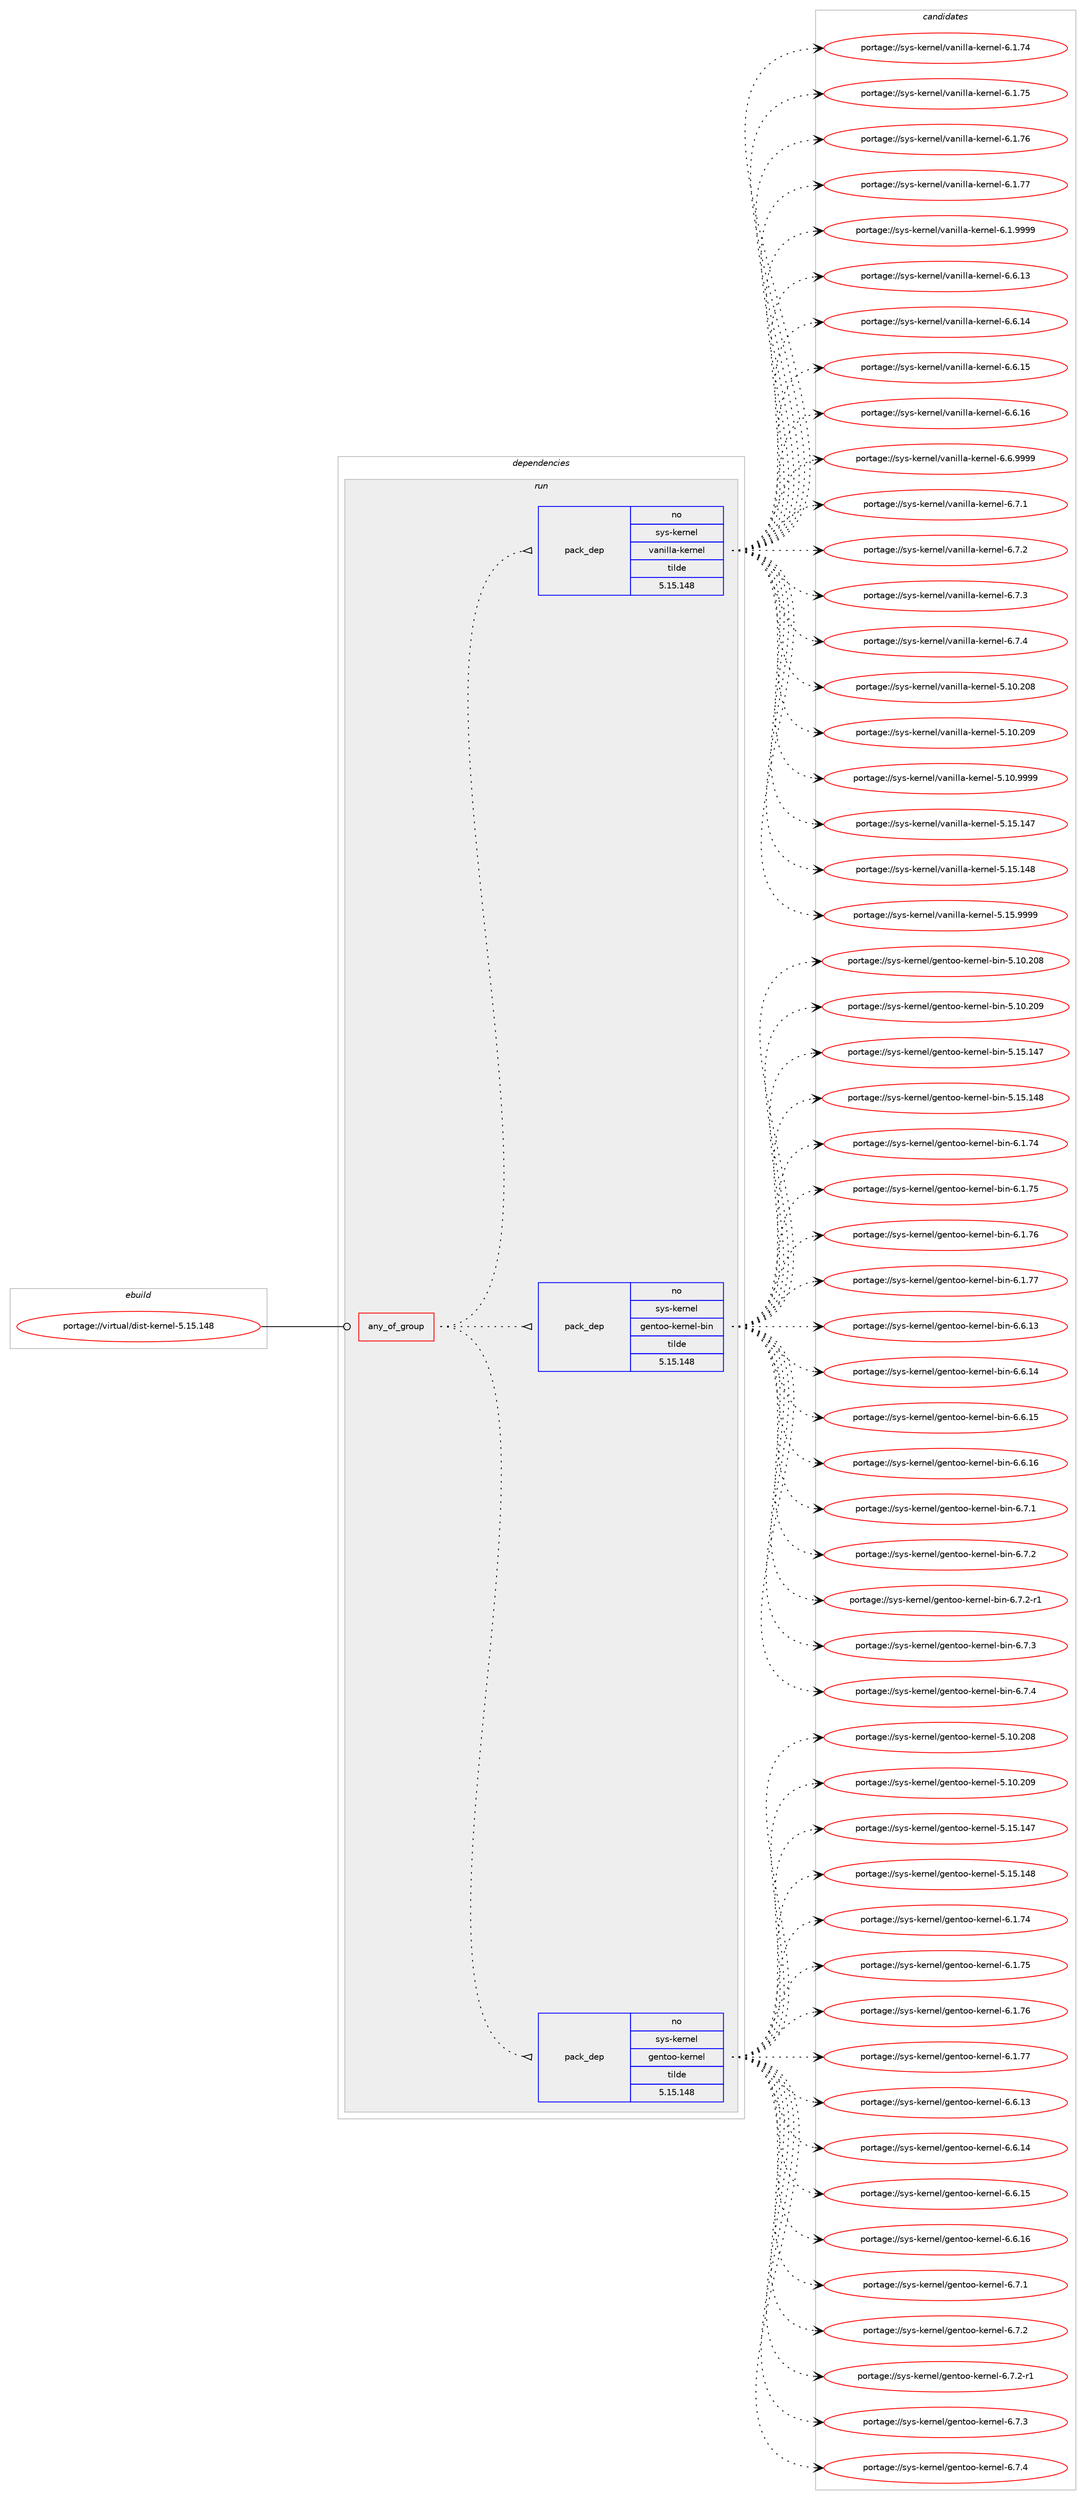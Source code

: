 digraph prolog {

# *************
# Graph options
# *************

newrank=true;
concentrate=true;
compound=true;
graph [rankdir=LR,fontname=Helvetica,fontsize=10,ranksep=1.5];#, ranksep=2.5, nodesep=0.2];
edge  [arrowhead=vee];
node  [fontname=Helvetica,fontsize=10];

# **********
# The ebuild
# **********

subgraph cluster_leftcol {
color=gray;
rank=same;
label=<<i>ebuild</i>>;
id [label="portage://virtual/dist-kernel-5.15.148", color=red, width=4, href="../virtual/dist-kernel-5.15.148.svg"];
}

# ****************
# The dependencies
# ****************

subgraph cluster_midcol {
color=gray;
label=<<i>dependencies</i>>;
subgraph cluster_compile {
fillcolor="#eeeeee";
style=filled;
label=<<i>compile</i>>;
}
subgraph cluster_compileandrun {
fillcolor="#eeeeee";
style=filled;
label=<<i>compile and run</i>>;
}
subgraph cluster_run {
fillcolor="#eeeeee";
style=filled;
label=<<i>run</i>>;
subgraph any207 {
dependency25891 [label=<<TABLE BORDER="0" CELLBORDER="1" CELLSPACING="0" CELLPADDING="4"><TR><TD CELLPADDING="10">any_of_group</TD></TR></TABLE>>, shape=none, color=red];subgraph pack8349 {
dependency25892 [label=<<TABLE BORDER="0" CELLBORDER="1" CELLSPACING="0" CELLPADDING="4" WIDTH="220"><TR><TD ROWSPAN="6" CELLPADDING="30">pack_dep</TD></TR><TR><TD WIDTH="110">no</TD></TR><TR><TD>sys-kernel</TD></TR><TR><TD>gentoo-kernel</TD></TR><TR><TD>tilde</TD></TR><TR><TD>5.15.148</TD></TR></TABLE>>, shape=none, color=blue];
}
dependency25891:e -> dependency25892:w [weight=20,style="dotted",arrowhead="oinv"];
subgraph pack8350 {
dependency25893 [label=<<TABLE BORDER="0" CELLBORDER="1" CELLSPACING="0" CELLPADDING="4" WIDTH="220"><TR><TD ROWSPAN="6" CELLPADDING="30">pack_dep</TD></TR><TR><TD WIDTH="110">no</TD></TR><TR><TD>sys-kernel</TD></TR><TR><TD>gentoo-kernel-bin</TD></TR><TR><TD>tilde</TD></TR><TR><TD>5.15.148</TD></TR></TABLE>>, shape=none, color=blue];
}
dependency25891:e -> dependency25893:w [weight=20,style="dotted",arrowhead="oinv"];
subgraph pack8351 {
dependency25894 [label=<<TABLE BORDER="0" CELLBORDER="1" CELLSPACING="0" CELLPADDING="4" WIDTH="220"><TR><TD ROWSPAN="6" CELLPADDING="30">pack_dep</TD></TR><TR><TD WIDTH="110">no</TD></TR><TR><TD>sys-kernel</TD></TR><TR><TD>vanilla-kernel</TD></TR><TR><TD>tilde</TD></TR><TR><TD>5.15.148</TD></TR></TABLE>>, shape=none, color=blue];
}
dependency25891:e -> dependency25894:w [weight=20,style="dotted",arrowhead="oinv"];
}
id:e -> dependency25891:w [weight=20,style="solid",arrowhead="odot"];
}
}

# **************
# The candidates
# **************

subgraph cluster_choices {
rank=same;
color=gray;
label=<<i>candidates</i>>;

subgraph choice8349 {
color=black;
nodesep=1;
choice115121115451071011141101011084710310111011611111145107101114110101108455346494846504856 [label="portage://sys-kernel/gentoo-kernel-5.10.208", color=red, width=4,href="../sys-kernel/gentoo-kernel-5.10.208.svg"];
choice115121115451071011141101011084710310111011611111145107101114110101108455346494846504857 [label="portage://sys-kernel/gentoo-kernel-5.10.209", color=red, width=4,href="../sys-kernel/gentoo-kernel-5.10.209.svg"];
choice115121115451071011141101011084710310111011611111145107101114110101108455346495346495255 [label="portage://sys-kernel/gentoo-kernel-5.15.147", color=red, width=4,href="../sys-kernel/gentoo-kernel-5.15.147.svg"];
choice115121115451071011141101011084710310111011611111145107101114110101108455346495346495256 [label="portage://sys-kernel/gentoo-kernel-5.15.148", color=red, width=4,href="../sys-kernel/gentoo-kernel-5.15.148.svg"];
choice11512111545107101114110101108471031011101161111114510710111411010110845544649465552 [label="portage://sys-kernel/gentoo-kernel-6.1.74", color=red, width=4,href="../sys-kernel/gentoo-kernel-6.1.74.svg"];
choice11512111545107101114110101108471031011101161111114510710111411010110845544649465553 [label="portage://sys-kernel/gentoo-kernel-6.1.75", color=red, width=4,href="../sys-kernel/gentoo-kernel-6.1.75.svg"];
choice11512111545107101114110101108471031011101161111114510710111411010110845544649465554 [label="portage://sys-kernel/gentoo-kernel-6.1.76", color=red, width=4,href="../sys-kernel/gentoo-kernel-6.1.76.svg"];
choice11512111545107101114110101108471031011101161111114510710111411010110845544649465555 [label="portage://sys-kernel/gentoo-kernel-6.1.77", color=red, width=4,href="../sys-kernel/gentoo-kernel-6.1.77.svg"];
choice11512111545107101114110101108471031011101161111114510710111411010110845544654464951 [label="portage://sys-kernel/gentoo-kernel-6.6.13", color=red, width=4,href="../sys-kernel/gentoo-kernel-6.6.13.svg"];
choice11512111545107101114110101108471031011101161111114510710111411010110845544654464952 [label="portage://sys-kernel/gentoo-kernel-6.6.14", color=red, width=4,href="../sys-kernel/gentoo-kernel-6.6.14.svg"];
choice11512111545107101114110101108471031011101161111114510710111411010110845544654464953 [label="portage://sys-kernel/gentoo-kernel-6.6.15", color=red, width=4,href="../sys-kernel/gentoo-kernel-6.6.15.svg"];
choice11512111545107101114110101108471031011101161111114510710111411010110845544654464954 [label="portage://sys-kernel/gentoo-kernel-6.6.16", color=red, width=4,href="../sys-kernel/gentoo-kernel-6.6.16.svg"];
choice115121115451071011141101011084710310111011611111145107101114110101108455446554649 [label="portage://sys-kernel/gentoo-kernel-6.7.1", color=red, width=4,href="../sys-kernel/gentoo-kernel-6.7.1.svg"];
choice115121115451071011141101011084710310111011611111145107101114110101108455446554650 [label="portage://sys-kernel/gentoo-kernel-6.7.2", color=red, width=4,href="../sys-kernel/gentoo-kernel-6.7.2.svg"];
choice1151211154510710111411010110847103101110116111111451071011141101011084554465546504511449 [label="portage://sys-kernel/gentoo-kernel-6.7.2-r1", color=red, width=4,href="../sys-kernel/gentoo-kernel-6.7.2-r1.svg"];
choice115121115451071011141101011084710310111011611111145107101114110101108455446554651 [label="portage://sys-kernel/gentoo-kernel-6.7.3", color=red, width=4,href="../sys-kernel/gentoo-kernel-6.7.3.svg"];
choice115121115451071011141101011084710310111011611111145107101114110101108455446554652 [label="portage://sys-kernel/gentoo-kernel-6.7.4", color=red, width=4,href="../sys-kernel/gentoo-kernel-6.7.4.svg"];
dependency25892:e -> choice115121115451071011141101011084710310111011611111145107101114110101108455346494846504856:w [style=dotted,weight="100"];
dependency25892:e -> choice115121115451071011141101011084710310111011611111145107101114110101108455346494846504857:w [style=dotted,weight="100"];
dependency25892:e -> choice115121115451071011141101011084710310111011611111145107101114110101108455346495346495255:w [style=dotted,weight="100"];
dependency25892:e -> choice115121115451071011141101011084710310111011611111145107101114110101108455346495346495256:w [style=dotted,weight="100"];
dependency25892:e -> choice11512111545107101114110101108471031011101161111114510710111411010110845544649465552:w [style=dotted,weight="100"];
dependency25892:e -> choice11512111545107101114110101108471031011101161111114510710111411010110845544649465553:w [style=dotted,weight="100"];
dependency25892:e -> choice11512111545107101114110101108471031011101161111114510710111411010110845544649465554:w [style=dotted,weight="100"];
dependency25892:e -> choice11512111545107101114110101108471031011101161111114510710111411010110845544649465555:w [style=dotted,weight="100"];
dependency25892:e -> choice11512111545107101114110101108471031011101161111114510710111411010110845544654464951:w [style=dotted,weight="100"];
dependency25892:e -> choice11512111545107101114110101108471031011101161111114510710111411010110845544654464952:w [style=dotted,weight="100"];
dependency25892:e -> choice11512111545107101114110101108471031011101161111114510710111411010110845544654464953:w [style=dotted,weight="100"];
dependency25892:e -> choice11512111545107101114110101108471031011101161111114510710111411010110845544654464954:w [style=dotted,weight="100"];
dependency25892:e -> choice115121115451071011141101011084710310111011611111145107101114110101108455446554649:w [style=dotted,weight="100"];
dependency25892:e -> choice115121115451071011141101011084710310111011611111145107101114110101108455446554650:w [style=dotted,weight="100"];
dependency25892:e -> choice1151211154510710111411010110847103101110116111111451071011141101011084554465546504511449:w [style=dotted,weight="100"];
dependency25892:e -> choice115121115451071011141101011084710310111011611111145107101114110101108455446554651:w [style=dotted,weight="100"];
dependency25892:e -> choice115121115451071011141101011084710310111011611111145107101114110101108455446554652:w [style=dotted,weight="100"];
}
subgraph choice8350 {
color=black;
nodesep=1;
choice1151211154510710111411010110847103101110116111111451071011141101011084598105110455346494846504856 [label="portage://sys-kernel/gentoo-kernel-bin-5.10.208", color=red, width=4,href="../sys-kernel/gentoo-kernel-bin-5.10.208.svg"];
choice1151211154510710111411010110847103101110116111111451071011141101011084598105110455346494846504857 [label="portage://sys-kernel/gentoo-kernel-bin-5.10.209", color=red, width=4,href="../sys-kernel/gentoo-kernel-bin-5.10.209.svg"];
choice1151211154510710111411010110847103101110116111111451071011141101011084598105110455346495346495255 [label="portage://sys-kernel/gentoo-kernel-bin-5.15.147", color=red, width=4,href="../sys-kernel/gentoo-kernel-bin-5.15.147.svg"];
choice1151211154510710111411010110847103101110116111111451071011141101011084598105110455346495346495256 [label="portage://sys-kernel/gentoo-kernel-bin-5.15.148", color=red, width=4,href="../sys-kernel/gentoo-kernel-bin-5.15.148.svg"];
choice115121115451071011141101011084710310111011611111145107101114110101108459810511045544649465552 [label="portage://sys-kernel/gentoo-kernel-bin-6.1.74", color=red, width=4,href="../sys-kernel/gentoo-kernel-bin-6.1.74.svg"];
choice115121115451071011141101011084710310111011611111145107101114110101108459810511045544649465553 [label="portage://sys-kernel/gentoo-kernel-bin-6.1.75", color=red, width=4,href="../sys-kernel/gentoo-kernel-bin-6.1.75.svg"];
choice115121115451071011141101011084710310111011611111145107101114110101108459810511045544649465554 [label="portage://sys-kernel/gentoo-kernel-bin-6.1.76", color=red, width=4,href="../sys-kernel/gentoo-kernel-bin-6.1.76.svg"];
choice115121115451071011141101011084710310111011611111145107101114110101108459810511045544649465555 [label="portage://sys-kernel/gentoo-kernel-bin-6.1.77", color=red, width=4,href="../sys-kernel/gentoo-kernel-bin-6.1.77.svg"];
choice115121115451071011141101011084710310111011611111145107101114110101108459810511045544654464951 [label="portage://sys-kernel/gentoo-kernel-bin-6.6.13", color=red, width=4,href="../sys-kernel/gentoo-kernel-bin-6.6.13.svg"];
choice115121115451071011141101011084710310111011611111145107101114110101108459810511045544654464952 [label="portage://sys-kernel/gentoo-kernel-bin-6.6.14", color=red, width=4,href="../sys-kernel/gentoo-kernel-bin-6.6.14.svg"];
choice115121115451071011141101011084710310111011611111145107101114110101108459810511045544654464953 [label="portage://sys-kernel/gentoo-kernel-bin-6.6.15", color=red, width=4,href="../sys-kernel/gentoo-kernel-bin-6.6.15.svg"];
choice115121115451071011141101011084710310111011611111145107101114110101108459810511045544654464954 [label="portage://sys-kernel/gentoo-kernel-bin-6.6.16", color=red, width=4,href="../sys-kernel/gentoo-kernel-bin-6.6.16.svg"];
choice1151211154510710111411010110847103101110116111111451071011141101011084598105110455446554649 [label="portage://sys-kernel/gentoo-kernel-bin-6.7.1", color=red, width=4,href="../sys-kernel/gentoo-kernel-bin-6.7.1.svg"];
choice1151211154510710111411010110847103101110116111111451071011141101011084598105110455446554650 [label="portage://sys-kernel/gentoo-kernel-bin-6.7.2", color=red, width=4,href="../sys-kernel/gentoo-kernel-bin-6.7.2.svg"];
choice11512111545107101114110101108471031011101161111114510710111411010110845981051104554465546504511449 [label="portage://sys-kernel/gentoo-kernel-bin-6.7.2-r1", color=red, width=4,href="../sys-kernel/gentoo-kernel-bin-6.7.2-r1.svg"];
choice1151211154510710111411010110847103101110116111111451071011141101011084598105110455446554651 [label="portage://sys-kernel/gentoo-kernel-bin-6.7.3", color=red, width=4,href="../sys-kernel/gentoo-kernel-bin-6.7.3.svg"];
choice1151211154510710111411010110847103101110116111111451071011141101011084598105110455446554652 [label="portage://sys-kernel/gentoo-kernel-bin-6.7.4", color=red, width=4,href="../sys-kernel/gentoo-kernel-bin-6.7.4.svg"];
dependency25893:e -> choice1151211154510710111411010110847103101110116111111451071011141101011084598105110455346494846504856:w [style=dotted,weight="100"];
dependency25893:e -> choice1151211154510710111411010110847103101110116111111451071011141101011084598105110455346494846504857:w [style=dotted,weight="100"];
dependency25893:e -> choice1151211154510710111411010110847103101110116111111451071011141101011084598105110455346495346495255:w [style=dotted,weight="100"];
dependency25893:e -> choice1151211154510710111411010110847103101110116111111451071011141101011084598105110455346495346495256:w [style=dotted,weight="100"];
dependency25893:e -> choice115121115451071011141101011084710310111011611111145107101114110101108459810511045544649465552:w [style=dotted,weight="100"];
dependency25893:e -> choice115121115451071011141101011084710310111011611111145107101114110101108459810511045544649465553:w [style=dotted,weight="100"];
dependency25893:e -> choice115121115451071011141101011084710310111011611111145107101114110101108459810511045544649465554:w [style=dotted,weight="100"];
dependency25893:e -> choice115121115451071011141101011084710310111011611111145107101114110101108459810511045544649465555:w [style=dotted,weight="100"];
dependency25893:e -> choice115121115451071011141101011084710310111011611111145107101114110101108459810511045544654464951:w [style=dotted,weight="100"];
dependency25893:e -> choice115121115451071011141101011084710310111011611111145107101114110101108459810511045544654464952:w [style=dotted,weight="100"];
dependency25893:e -> choice115121115451071011141101011084710310111011611111145107101114110101108459810511045544654464953:w [style=dotted,weight="100"];
dependency25893:e -> choice115121115451071011141101011084710310111011611111145107101114110101108459810511045544654464954:w [style=dotted,weight="100"];
dependency25893:e -> choice1151211154510710111411010110847103101110116111111451071011141101011084598105110455446554649:w [style=dotted,weight="100"];
dependency25893:e -> choice1151211154510710111411010110847103101110116111111451071011141101011084598105110455446554650:w [style=dotted,weight="100"];
dependency25893:e -> choice11512111545107101114110101108471031011101161111114510710111411010110845981051104554465546504511449:w [style=dotted,weight="100"];
dependency25893:e -> choice1151211154510710111411010110847103101110116111111451071011141101011084598105110455446554651:w [style=dotted,weight="100"];
dependency25893:e -> choice1151211154510710111411010110847103101110116111111451071011141101011084598105110455446554652:w [style=dotted,weight="100"];
}
subgraph choice8351 {
color=black;
nodesep=1;
choice1151211154510710111411010110847118971101051081089745107101114110101108455346494846504856 [label="portage://sys-kernel/vanilla-kernel-5.10.208", color=red, width=4,href="../sys-kernel/vanilla-kernel-5.10.208.svg"];
choice1151211154510710111411010110847118971101051081089745107101114110101108455346494846504857 [label="portage://sys-kernel/vanilla-kernel-5.10.209", color=red, width=4,href="../sys-kernel/vanilla-kernel-5.10.209.svg"];
choice115121115451071011141101011084711897110105108108974510710111411010110845534649484657575757 [label="portage://sys-kernel/vanilla-kernel-5.10.9999", color=red, width=4,href="../sys-kernel/vanilla-kernel-5.10.9999.svg"];
choice1151211154510710111411010110847118971101051081089745107101114110101108455346495346495255 [label="portage://sys-kernel/vanilla-kernel-5.15.147", color=red, width=4,href="../sys-kernel/vanilla-kernel-5.15.147.svg"];
choice1151211154510710111411010110847118971101051081089745107101114110101108455346495346495256 [label="portage://sys-kernel/vanilla-kernel-5.15.148", color=red, width=4,href="../sys-kernel/vanilla-kernel-5.15.148.svg"];
choice115121115451071011141101011084711897110105108108974510710111411010110845534649534657575757 [label="portage://sys-kernel/vanilla-kernel-5.15.9999", color=red, width=4,href="../sys-kernel/vanilla-kernel-5.15.9999.svg"];
choice115121115451071011141101011084711897110105108108974510710111411010110845544649465552 [label="portage://sys-kernel/vanilla-kernel-6.1.74", color=red, width=4,href="../sys-kernel/vanilla-kernel-6.1.74.svg"];
choice115121115451071011141101011084711897110105108108974510710111411010110845544649465553 [label="portage://sys-kernel/vanilla-kernel-6.1.75", color=red, width=4,href="../sys-kernel/vanilla-kernel-6.1.75.svg"];
choice115121115451071011141101011084711897110105108108974510710111411010110845544649465554 [label="portage://sys-kernel/vanilla-kernel-6.1.76", color=red, width=4,href="../sys-kernel/vanilla-kernel-6.1.76.svg"];
choice115121115451071011141101011084711897110105108108974510710111411010110845544649465555 [label="portage://sys-kernel/vanilla-kernel-6.1.77", color=red, width=4,href="../sys-kernel/vanilla-kernel-6.1.77.svg"];
choice1151211154510710111411010110847118971101051081089745107101114110101108455446494657575757 [label="portage://sys-kernel/vanilla-kernel-6.1.9999", color=red, width=4,href="../sys-kernel/vanilla-kernel-6.1.9999.svg"];
choice115121115451071011141101011084711897110105108108974510710111411010110845544654464951 [label="portage://sys-kernel/vanilla-kernel-6.6.13", color=red, width=4,href="../sys-kernel/vanilla-kernel-6.6.13.svg"];
choice115121115451071011141101011084711897110105108108974510710111411010110845544654464952 [label="portage://sys-kernel/vanilla-kernel-6.6.14", color=red, width=4,href="../sys-kernel/vanilla-kernel-6.6.14.svg"];
choice115121115451071011141101011084711897110105108108974510710111411010110845544654464953 [label="portage://sys-kernel/vanilla-kernel-6.6.15", color=red, width=4,href="../sys-kernel/vanilla-kernel-6.6.15.svg"];
choice115121115451071011141101011084711897110105108108974510710111411010110845544654464954 [label="portage://sys-kernel/vanilla-kernel-6.6.16", color=red, width=4,href="../sys-kernel/vanilla-kernel-6.6.16.svg"];
choice1151211154510710111411010110847118971101051081089745107101114110101108455446544657575757 [label="portage://sys-kernel/vanilla-kernel-6.6.9999", color=red, width=4,href="../sys-kernel/vanilla-kernel-6.6.9999.svg"];
choice1151211154510710111411010110847118971101051081089745107101114110101108455446554649 [label="portage://sys-kernel/vanilla-kernel-6.7.1", color=red, width=4,href="../sys-kernel/vanilla-kernel-6.7.1.svg"];
choice1151211154510710111411010110847118971101051081089745107101114110101108455446554650 [label="portage://sys-kernel/vanilla-kernel-6.7.2", color=red, width=4,href="../sys-kernel/vanilla-kernel-6.7.2.svg"];
choice1151211154510710111411010110847118971101051081089745107101114110101108455446554651 [label="portage://sys-kernel/vanilla-kernel-6.7.3", color=red, width=4,href="../sys-kernel/vanilla-kernel-6.7.3.svg"];
choice1151211154510710111411010110847118971101051081089745107101114110101108455446554652 [label="portage://sys-kernel/vanilla-kernel-6.7.4", color=red, width=4,href="../sys-kernel/vanilla-kernel-6.7.4.svg"];
dependency25894:e -> choice1151211154510710111411010110847118971101051081089745107101114110101108455346494846504856:w [style=dotted,weight="100"];
dependency25894:e -> choice1151211154510710111411010110847118971101051081089745107101114110101108455346494846504857:w [style=dotted,weight="100"];
dependency25894:e -> choice115121115451071011141101011084711897110105108108974510710111411010110845534649484657575757:w [style=dotted,weight="100"];
dependency25894:e -> choice1151211154510710111411010110847118971101051081089745107101114110101108455346495346495255:w [style=dotted,weight="100"];
dependency25894:e -> choice1151211154510710111411010110847118971101051081089745107101114110101108455346495346495256:w [style=dotted,weight="100"];
dependency25894:e -> choice115121115451071011141101011084711897110105108108974510710111411010110845534649534657575757:w [style=dotted,weight="100"];
dependency25894:e -> choice115121115451071011141101011084711897110105108108974510710111411010110845544649465552:w [style=dotted,weight="100"];
dependency25894:e -> choice115121115451071011141101011084711897110105108108974510710111411010110845544649465553:w [style=dotted,weight="100"];
dependency25894:e -> choice115121115451071011141101011084711897110105108108974510710111411010110845544649465554:w [style=dotted,weight="100"];
dependency25894:e -> choice115121115451071011141101011084711897110105108108974510710111411010110845544649465555:w [style=dotted,weight="100"];
dependency25894:e -> choice1151211154510710111411010110847118971101051081089745107101114110101108455446494657575757:w [style=dotted,weight="100"];
dependency25894:e -> choice115121115451071011141101011084711897110105108108974510710111411010110845544654464951:w [style=dotted,weight="100"];
dependency25894:e -> choice115121115451071011141101011084711897110105108108974510710111411010110845544654464952:w [style=dotted,weight="100"];
dependency25894:e -> choice115121115451071011141101011084711897110105108108974510710111411010110845544654464953:w [style=dotted,weight="100"];
dependency25894:e -> choice115121115451071011141101011084711897110105108108974510710111411010110845544654464954:w [style=dotted,weight="100"];
dependency25894:e -> choice1151211154510710111411010110847118971101051081089745107101114110101108455446544657575757:w [style=dotted,weight="100"];
dependency25894:e -> choice1151211154510710111411010110847118971101051081089745107101114110101108455446554649:w [style=dotted,weight="100"];
dependency25894:e -> choice1151211154510710111411010110847118971101051081089745107101114110101108455446554650:w [style=dotted,weight="100"];
dependency25894:e -> choice1151211154510710111411010110847118971101051081089745107101114110101108455446554651:w [style=dotted,weight="100"];
dependency25894:e -> choice1151211154510710111411010110847118971101051081089745107101114110101108455446554652:w [style=dotted,weight="100"];
}
}

}
